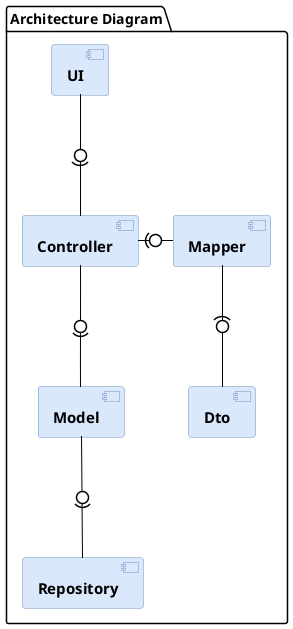 @startuml

skinparam Component {
    BackgroundColor #DAE8FC
	ArrowColor Black
	BorderColor 6C8EBF
	FontSize 15
	FontColor Black
	style Frame
	FontStyle bold
	FontName Arial Rounded MT Bold
}

skinparam componentAttributeFontSize 13

skinparam shadowing false

skinparam defaultFontName Segoe UI


package "Architecture Diagram" {
       [UI] --0)- [Controller]
       [Model] --up(0- [Controller]
       [Controller] --right(0--[Mapper]
       [Mapper] --(0- [Dto]
       [Repository] --up(0- [Model]
       }
       @enduml